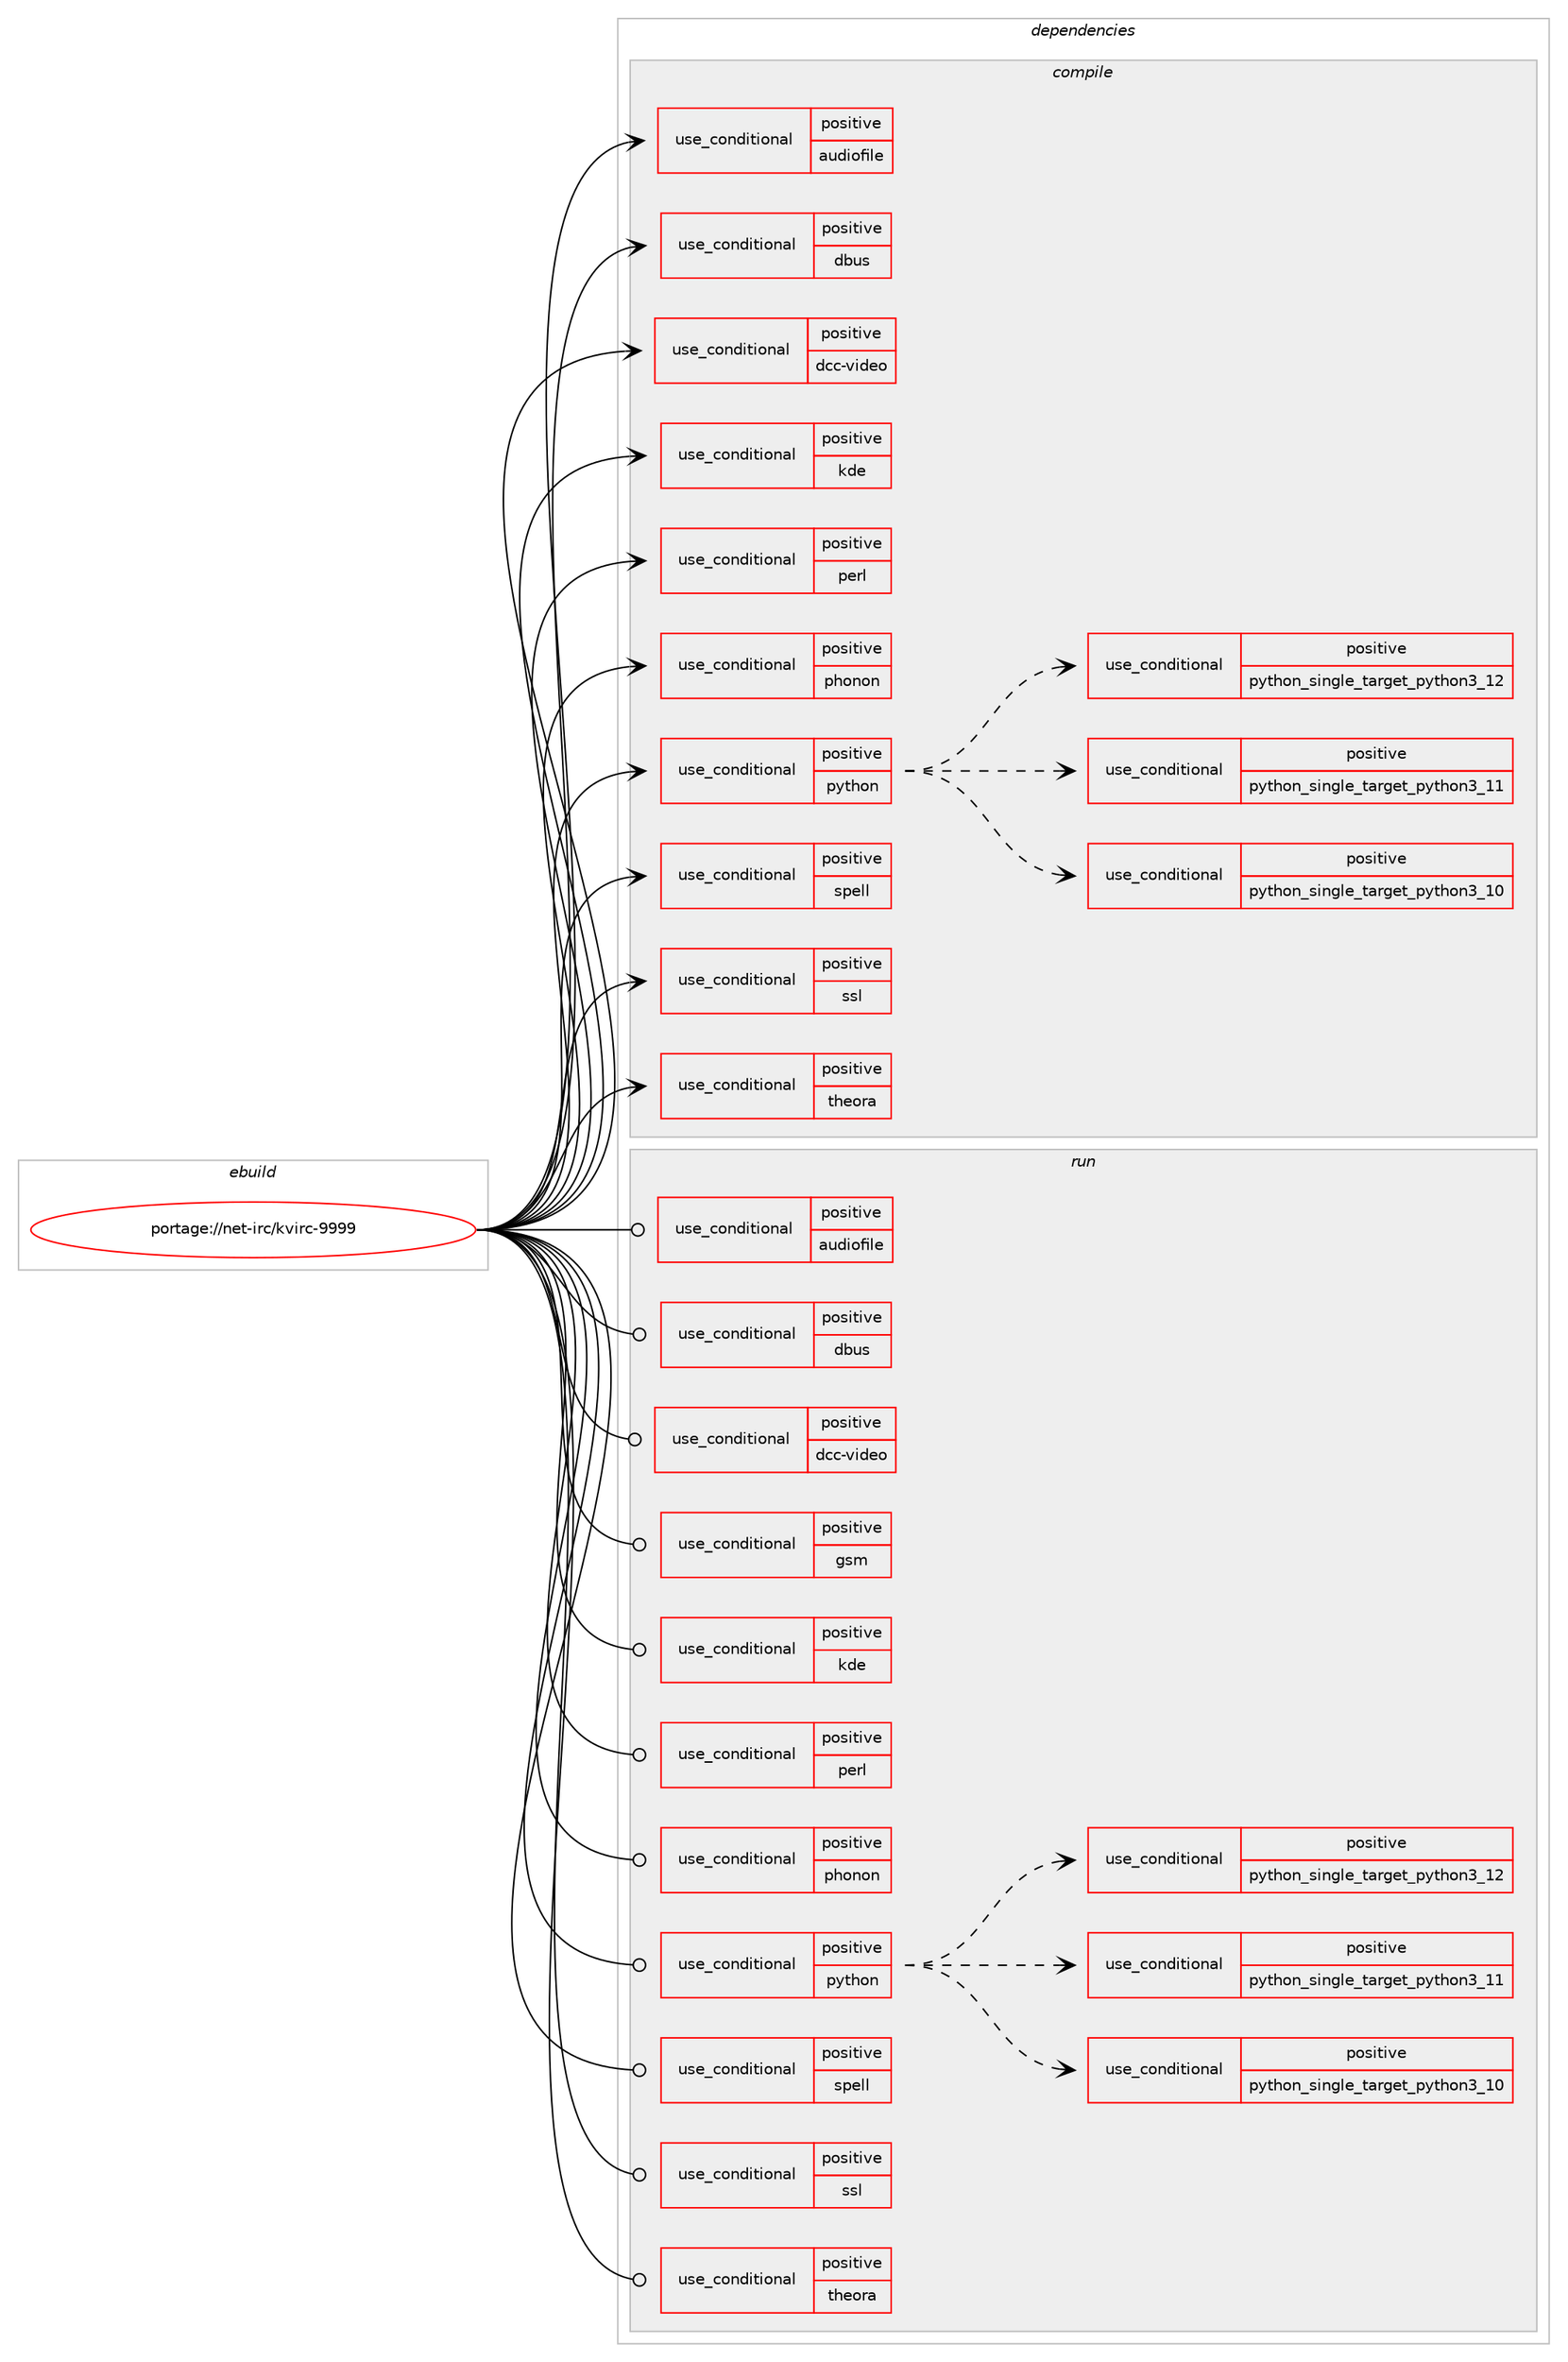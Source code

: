 digraph prolog {

# *************
# Graph options
# *************

newrank=true;
concentrate=true;
compound=true;
graph [rankdir=LR,fontname=Helvetica,fontsize=10,ranksep=1.5];#, ranksep=2.5, nodesep=0.2];
edge  [arrowhead=vee];
node  [fontname=Helvetica,fontsize=10];

# **********
# The ebuild
# **********

subgraph cluster_leftcol {
color=gray;
rank=same;
label=<<i>ebuild</i>>;
id [label="portage://net-irc/kvirc-9999", color=red, width=4, href="../net-irc/kvirc-9999.svg"];
}

# ****************
# The dependencies
# ****************

subgraph cluster_midcol {
color=gray;
label=<<i>dependencies</i>>;
subgraph cluster_compile {
fillcolor="#eeeeee";
style=filled;
label=<<i>compile</i>>;
subgraph cond2728 {
dependency4007 [label=<<TABLE BORDER="0" CELLBORDER="1" CELLSPACING="0" CELLPADDING="4"><TR><TD ROWSPAN="3" CELLPADDING="10">use_conditional</TD></TR><TR><TD>positive</TD></TR><TR><TD>audiofile</TD></TR></TABLE>>, shape=none, color=red];
# *** BEGIN UNKNOWN DEPENDENCY TYPE (TODO) ***
# dependency4007 -> package_dependency(portage://net-irc/kvirc-9999,install,no,media-libs,audiofile,none,[,,],[],[])
# *** END UNKNOWN DEPENDENCY TYPE (TODO) ***

}
id:e -> dependency4007:w [weight=20,style="solid",arrowhead="vee"];
subgraph cond2729 {
dependency4008 [label=<<TABLE BORDER="0" CELLBORDER="1" CELLSPACING="0" CELLPADDING="4"><TR><TD ROWSPAN="3" CELLPADDING="10">use_conditional</TD></TR><TR><TD>positive</TD></TR><TR><TD>dbus</TD></TR></TABLE>>, shape=none, color=red];
# *** BEGIN UNKNOWN DEPENDENCY TYPE (TODO) ***
# dependency4008 -> package_dependency(portage://net-irc/kvirc-9999,install,no,dev-qt,qtdbus,none,[,,],[slot(5)],[])
# *** END UNKNOWN DEPENDENCY TYPE (TODO) ***

}
id:e -> dependency4008:w [weight=20,style="solid",arrowhead="vee"];
subgraph cond2730 {
dependency4009 [label=<<TABLE BORDER="0" CELLBORDER="1" CELLSPACING="0" CELLPADDING="4"><TR><TD ROWSPAN="3" CELLPADDING="10">use_conditional</TD></TR><TR><TD>positive</TD></TR><TR><TD>dcc-video</TD></TR></TABLE>>, shape=none, color=red];
# *** BEGIN UNKNOWN DEPENDENCY TYPE (TODO) ***
# dependency4009 -> package_dependency(portage://net-irc/kvirc-9999,install,no,dev-qt,qtmultimedia,none,[,,],[slot(5)],[use(enable(widgets),none)])
# *** END UNKNOWN DEPENDENCY TYPE (TODO) ***

}
id:e -> dependency4009:w [weight=20,style="solid",arrowhead="vee"];
subgraph cond2731 {
dependency4010 [label=<<TABLE BORDER="0" CELLBORDER="1" CELLSPACING="0" CELLPADDING="4"><TR><TD ROWSPAN="3" CELLPADDING="10">use_conditional</TD></TR><TR><TD>positive</TD></TR><TR><TD>kde</TD></TR></TABLE>>, shape=none, color=red];
# *** BEGIN UNKNOWN DEPENDENCY TYPE (TODO) ***
# dependency4010 -> package_dependency(portage://net-irc/kvirc-9999,install,no,kde-frameworks,kcoreaddons,none,[,,],[slot(5)],[])
# *** END UNKNOWN DEPENDENCY TYPE (TODO) ***

# *** BEGIN UNKNOWN DEPENDENCY TYPE (TODO) ***
# dependency4010 -> package_dependency(portage://net-irc/kvirc-9999,install,no,kde-frameworks,ki18n,none,[,,],[slot(5)],[])
# *** END UNKNOWN DEPENDENCY TYPE (TODO) ***

# *** BEGIN UNKNOWN DEPENDENCY TYPE (TODO) ***
# dependency4010 -> package_dependency(portage://net-irc/kvirc-9999,install,no,kde-frameworks,knotifications,none,[,,],[slot(5)],[])
# *** END UNKNOWN DEPENDENCY TYPE (TODO) ***

# *** BEGIN UNKNOWN DEPENDENCY TYPE (TODO) ***
# dependency4010 -> package_dependency(portage://net-irc/kvirc-9999,install,no,kde-frameworks,kservice,none,[,,],[slot(5)],[])
# *** END UNKNOWN DEPENDENCY TYPE (TODO) ***

# *** BEGIN UNKNOWN DEPENDENCY TYPE (TODO) ***
# dependency4010 -> package_dependency(portage://net-irc/kvirc-9999,install,no,kde-frameworks,kwindowsystem,none,[,,],[slot(5)],[])
# *** END UNKNOWN DEPENDENCY TYPE (TODO) ***

# *** BEGIN UNKNOWN DEPENDENCY TYPE (TODO) ***
# dependency4010 -> package_dependency(portage://net-irc/kvirc-9999,install,no,kde-frameworks,kxmlgui,none,[,,],[slot(5)],[])
# *** END UNKNOWN DEPENDENCY TYPE (TODO) ***

}
id:e -> dependency4010:w [weight=20,style="solid",arrowhead="vee"];
subgraph cond2732 {
dependency4011 [label=<<TABLE BORDER="0" CELLBORDER="1" CELLSPACING="0" CELLPADDING="4"><TR><TD ROWSPAN="3" CELLPADDING="10">use_conditional</TD></TR><TR><TD>positive</TD></TR><TR><TD>perl</TD></TR></TABLE>>, shape=none, color=red];
# *** BEGIN UNKNOWN DEPENDENCY TYPE (TODO) ***
# dependency4011 -> package_dependency(portage://net-irc/kvirc-9999,install,no,dev-lang,perl,none,[,,],[slot(0),equal],[])
# *** END UNKNOWN DEPENDENCY TYPE (TODO) ***

}
id:e -> dependency4011:w [weight=20,style="solid",arrowhead="vee"];
subgraph cond2733 {
dependency4012 [label=<<TABLE BORDER="0" CELLBORDER="1" CELLSPACING="0" CELLPADDING="4"><TR><TD ROWSPAN="3" CELLPADDING="10">use_conditional</TD></TR><TR><TD>positive</TD></TR><TR><TD>phonon</TD></TR></TABLE>>, shape=none, color=red];
# *** BEGIN UNKNOWN DEPENDENCY TYPE (TODO) ***
# dependency4012 -> package_dependency(portage://net-irc/kvirc-9999,install,no,media-libs,phonon,none,[,,],[],[use(enable(qt5),positive)])
# *** END UNKNOWN DEPENDENCY TYPE (TODO) ***

}
id:e -> dependency4012:w [weight=20,style="solid",arrowhead="vee"];
subgraph cond2734 {
dependency4013 [label=<<TABLE BORDER="0" CELLBORDER="1" CELLSPACING="0" CELLPADDING="4"><TR><TD ROWSPAN="3" CELLPADDING="10">use_conditional</TD></TR><TR><TD>positive</TD></TR><TR><TD>python</TD></TR></TABLE>>, shape=none, color=red];
subgraph cond2735 {
dependency4014 [label=<<TABLE BORDER="0" CELLBORDER="1" CELLSPACING="0" CELLPADDING="4"><TR><TD ROWSPAN="3" CELLPADDING="10">use_conditional</TD></TR><TR><TD>positive</TD></TR><TR><TD>python_single_target_python3_10</TD></TR></TABLE>>, shape=none, color=red];
# *** BEGIN UNKNOWN DEPENDENCY TYPE (TODO) ***
# dependency4014 -> package_dependency(portage://net-irc/kvirc-9999,install,no,dev-lang,python,none,[,,],[slot(3.10)],[])
# *** END UNKNOWN DEPENDENCY TYPE (TODO) ***

}
dependency4013:e -> dependency4014:w [weight=20,style="dashed",arrowhead="vee"];
subgraph cond2736 {
dependency4015 [label=<<TABLE BORDER="0" CELLBORDER="1" CELLSPACING="0" CELLPADDING="4"><TR><TD ROWSPAN="3" CELLPADDING="10">use_conditional</TD></TR><TR><TD>positive</TD></TR><TR><TD>python_single_target_python3_11</TD></TR></TABLE>>, shape=none, color=red];
# *** BEGIN UNKNOWN DEPENDENCY TYPE (TODO) ***
# dependency4015 -> package_dependency(portage://net-irc/kvirc-9999,install,no,dev-lang,python,none,[,,],[slot(3.11)],[])
# *** END UNKNOWN DEPENDENCY TYPE (TODO) ***

}
dependency4013:e -> dependency4015:w [weight=20,style="dashed",arrowhead="vee"];
subgraph cond2737 {
dependency4016 [label=<<TABLE BORDER="0" CELLBORDER="1" CELLSPACING="0" CELLPADDING="4"><TR><TD ROWSPAN="3" CELLPADDING="10">use_conditional</TD></TR><TR><TD>positive</TD></TR><TR><TD>python_single_target_python3_12</TD></TR></TABLE>>, shape=none, color=red];
# *** BEGIN UNKNOWN DEPENDENCY TYPE (TODO) ***
# dependency4016 -> package_dependency(portage://net-irc/kvirc-9999,install,no,dev-lang,python,none,[,,],[slot(3.12)],[])
# *** END UNKNOWN DEPENDENCY TYPE (TODO) ***

}
dependency4013:e -> dependency4016:w [weight=20,style="dashed",arrowhead="vee"];
}
id:e -> dependency4013:w [weight=20,style="solid",arrowhead="vee"];
subgraph cond2738 {
dependency4017 [label=<<TABLE BORDER="0" CELLBORDER="1" CELLSPACING="0" CELLPADDING="4"><TR><TD ROWSPAN="3" CELLPADDING="10">use_conditional</TD></TR><TR><TD>positive</TD></TR><TR><TD>spell</TD></TR></TABLE>>, shape=none, color=red];
# *** BEGIN UNKNOWN DEPENDENCY TYPE (TODO) ***
# dependency4017 -> package_dependency(portage://net-irc/kvirc-9999,install,no,app-text,enchant,none,[,,],[slot(2)],[])
# *** END UNKNOWN DEPENDENCY TYPE (TODO) ***

}
id:e -> dependency4017:w [weight=20,style="solid",arrowhead="vee"];
subgraph cond2739 {
dependency4018 [label=<<TABLE BORDER="0" CELLBORDER="1" CELLSPACING="0" CELLPADDING="4"><TR><TD ROWSPAN="3" CELLPADDING="10">use_conditional</TD></TR><TR><TD>positive</TD></TR><TR><TD>ssl</TD></TR></TABLE>>, shape=none, color=red];
# *** BEGIN UNKNOWN DEPENDENCY TYPE (TODO) ***
# dependency4018 -> package_dependency(portage://net-irc/kvirc-9999,install,no,dev-libs,openssl,none,[,,],[slot(0),equal],[])
# *** END UNKNOWN DEPENDENCY TYPE (TODO) ***

}
id:e -> dependency4018:w [weight=20,style="solid",arrowhead="vee"];
subgraph cond2740 {
dependency4019 [label=<<TABLE BORDER="0" CELLBORDER="1" CELLSPACING="0" CELLPADDING="4"><TR><TD ROWSPAN="3" CELLPADDING="10">use_conditional</TD></TR><TR><TD>positive</TD></TR><TR><TD>theora</TD></TR></TABLE>>, shape=none, color=red];
# *** BEGIN UNKNOWN DEPENDENCY TYPE (TODO) ***
# dependency4019 -> package_dependency(portage://net-irc/kvirc-9999,install,no,media-libs,libogg,none,[,,],[],[])
# *** END UNKNOWN DEPENDENCY TYPE (TODO) ***

# *** BEGIN UNKNOWN DEPENDENCY TYPE (TODO) ***
# dependency4019 -> package_dependency(portage://net-irc/kvirc-9999,install,no,media-libs,libtheora,none,[,,],[],[])
# *** END UNKNOWN DEPENDENCY TYPE (TODO) ***

# *** BEGIN UNKNOWN DEPENDENCY TYPE (TODO) ***
# dependency4019 -> package_dependency(portage://net-irc/kvirc-9999,install,no,media-libs,libvorbis,none,[,,],[],[])
# *** END UNKNOWN DEPENDENCY TYPE (TODO) ***

}
id:e -> dependency4019:w [weight=20,style="solid",arrowhead="vee"];
# *** BEGIN UNKNOWN DEPENDENCY TYPE (TODO) ***
# id -> package_dependency(portage://net-irc/kvirc-9999,install,no,dev-qt,qtcore,none,[,,],[slot(5)],[])
# *** END UNKNOWN DEPENDENCY TYPE (TODO) ***

# *** BEGIN UNKNOWN DEPENDENCY TYPE (TODO) ***
# id -> package_dependency(portage://net-irc/kvirc-9999,install,no,dev-qt,qtgui,none,[,,],[slot(5)],[])
# *** END UNKNOWN DEPENDENCY TYPE (TODO) ***

# *** BEGIN UNKNOWN DEPENDENCY TYPE (TODO) ***
# id -> package_dependency(portage://net-irc/kvirc-9999,install,no,dev-qt,qtmultimedia,none,[,,],[slot(5)],[])
# *** END UNKNOWN DEPENDENCY TYPE (TODO) ***

# *** BEGIN UNKNOWN DEPENDENCY TYPE (TODO) ***
# id -> package_dependency(portage://net-irc/kvirc-9999,install,no,dev-qt,qtnetwork,none,[,,],[slot(5)],[])
# *** END UNKNOWN DEPENDENCY TYPE (TODO) ***

# *** BEGIN UNKNOWN DEPENDENCY TYPE (TODO) ***
# id -> package_dependency(portage://net-irc/kvirc-9999,install,no,dev-qt,qtprintsupport,none,[,,],[slot(5)],[])
# *** END UNKNOWN DEPENDENCY TYPE (TODO) ***

# *** BEGIN UNKNOWN DEPENDENCY TYPE (TODO) ***
# id -> package_dependency(portage://net-irc/kvirc-9999,install,no,dev-qt,qtsql,none,[,,],[slot(5)],[])
# *** END UNKNOWN DEPENDENCY TYPE (TODO) ***

# *** BEGIN UNKNOWN DEPENDENCY TYPE (TODO) ***
# id -> package_dependency(portage://net-irc/kvirc-9999,install,no,dev-qt,qtwidgets,none,[,,],[slot(5)],[])
# *** END UNKNOWN DEPENDENCY TYPE (TODO) ***

# *** BEGIN UNKNOWN DEPENDENCY TYPE (TODO) ***
# id -> package_dependency(portage://net-irc/kvirc-9999,install,no,dev-qt,qtx11extras,none,[,,],[slot(5)],[])
# *** END UNKNOWN DEPENDENCY TYPE (TODO) ***

# *** BEGIN UNKNOWN DEPENDENCY TYPE (TODO) ***
# id -> package_dependency(portage://net-irc/kvirc-9999,install,no,dev-qt,qtxml,none,[,,],[slot(5)],[])
# *** END UNKNOWN DEPENDENCY TYPE (TODO) ***

# *** BEGIN UNKNOWN DEPENDENCY TYPE (TODO) ***
# id -> package_dependency(portage://net-irc/kvirc-9999,install,no,sys-libs,zlib,none,[,,],[slot(0),equal],[])
# *** END UNKNOWN DEPENDENCY TYPE (TODO) ***

# *** BEGIN UNKNOWN DEPENDENCY TYPE (TODO) ***
# id -> package_dependency(portage://net-irc/kvirc-9999,install,no,x11-libs,libX11,none,[,,],[],[])
# *** END UNKNOWN DEPENDENCY TYPE (TODO) ***

# *** BEGIN UNKNOWN DEPENDENCY TYPE (TODO) ***
# id -> package_dependency(portage://net-irc/kvirc-9999,install,no,x11-libs,libXScrnSaver,none,[,,],[],[])
# *** END UNKNOWN DEPENDENCY TYPE (TODO) ***

}
subgraph cluster_compileandrun {
fillcolor="#eeeeee";
style=filled;
label=<<i>compile and run</i>>;
}
subgraph cluster_run {
fillcolor="#eeeeee";
style=filled;
label=<<i>run</i>>;
subgraph cond2741 {
dependency4020 [label=<<TABLE BORDER="0" CELLBORDER="1" CELLSPACING="0" CELLPADDING="4"><TR><TD ROWSPAN="3" CELLPADDING="10">use_conditional</TD></TR><TR><TD>positive</TD></TR><TR><TD>audiofile</TD></TR></TABLE>>, shape=none, color=red];
# *** BEGIN UNKNOWN DEPENDENCY TYPE (TODO) ***
# dependency4020 -> package_dependency(portage://net-irc/kvirc-9999,run,no,media-libs,audiofile,none,[,,],[],[])
# *** END UNKNOWN DEPENDENCY TYPE (TODO) ***

}
id:e -> dependency4020:w [weight=20,style="solid",arrowhead="odot"];
subgraph cond2742 {
dependency4021 [label=<<TABLE BORDER="0" CELLBORDER="1" CELLSPACING="0" CELLPADDING="4"><TR><TD ROWSPAN="3" CELLPADDING="10">use_conditional</TD></TR><TR><TD>positive</TD></TR><TR><TD>dbus</TD></TR></TABLE>>, shape=none, color=red];
# *** BEGIN UNKNOWN DEPENDENCY TYPE (TODO) ***
# dependency4021 -> package_dependency(portage://net-irc/kvirc-9999,run,no,dev-qt,qtdbus,none,[,,],[slot(5)],[])
# *** END UNKNOWN DEPENDENCY TYPE (TODO) ***

}
id:e -> dependency4021:w [weight=20,style="solid",arrowhead="odot"];
subgraph cond2743 {
dependency4022 [label=<<TABLE BORDER="0" CELLBORDER="1" CELLSPACING="0" CELLPADDING="4"><TR><TD ROWSPAN="3" CELLPADDING="10">use_conditional</TD></TR><TR><TD>positive</TD></TR><TR><TD>dcc-video</TD></TR></TABLE>>, shape=none, color=red];
# *** BEGIN UNKNOWN DEPENDENCY TYPE (TODO) ***
# dependency4022 -> package_dependency(portage://net-irc/kvirc-9999,run,no,dev-qt,qtmultimedia,none,[,,],[slot(5)],[use(enable(widgets),none)])
# *** END UNKNOWN DEPENDENCY TYPE (TODO) ***

}
id:e -> dependency4022:w [weight=20,style="solid",arrowhead="odot"];
subgraph cond2744 {
dependency4023 [label=<<TABLE BORDER="0" CELLBORDER="1" CELLSPACING="0" CELLPADDING="4"><TR><TD ROWSPAN="3" CELLPADDING="10">use_conditional</TD></TR><TR><TD>positive</TD></TR><TR><TD>gsm</TD></TR></TABLE>>, shape=none, color=red];
# *** BEGIN UNKNOWN DEPENDENCY TYPE (TODO) ***
# dependency4023 -> package_dependency(portage://net-irc/kvirc-9999,run,no,media-sound,gsm,none,[,,],[],[])
# *** END UNKNOWN DEPENDENCY TYPE (TODO) ***

}
id:e -> dependency4023:w [weight=20,style="solid",arrowhead="odot"];
subgraph cond2745 {
dependency4024 [label=<<TABLE BORDER="0" CELLBORDER="1" CELLSPACING="0" CELLPADDING="4"><TR><TD ROWSPAN="3" CELLPADDING="10">use_conditional</TD></TR><TR><TD>positive</TD></TR><TR><TD>kde</TD></TR></TABLE>>, shape=none, color=red];
# *** BEGIN UNKNOWN DEPENDENCY TYPE (TODO) ***
# dependency4024 -> package_dependency(portage://net-irc/kvirc-9999,run,no,kde-frameworks,kcoreaddons,none,[,,],[slot(5)],[])
# *** END UNKNOWN DEPENDENCY TYPE (TODO) ***

# *** BEGIN UNKNOWN DEPENDENCY TYPE (TODO) ***
# dependency4024 -> package_dependency(portage://net-irc/kvirc-9999,run,no,kde-frameworks,ki18n,none,[,,],[slot(5)],[])
# *** END UNKNOWN DEPENDENCY TYPE (TODO) ***

# *** BEGIN UNKNOWN DEPENDENCY TYPE (TODO) ***
# dependency4024 -> package_dependency(portage://net-irc/kvirc-9999,run,no,kde-frameworks,knotifications,none,[,,],[slot(5)],[])
# *** END UNKNOWN DEPENDENCY TYPE (TODO) ***

# *** BEGIN UNKNOWN DEPENDENCY TYPE (TODO) ***
# dependency4024 -> package_dependency(portage://net-irc/kvirc-9999,run,no,kde-frameworks,kservice,none,[,,],[slot(5)],[])
# *** END UNKNOWN DEPENDENCY TYPE (TODO) ***

# *** BEGIN UNKNOWN DEPENDENCY TYPE (TODO) ***
# dependency4024 -> package_dependency(portage://net-irc/kvirc-9999,run,no,kde-frameworks,kwindowsystem,none,[,,],[slot(5)],[])
# *** END UNKNOWN DEPENDENCY TYPE (TODO) ***

# *** BEGIN UNKNOWN DEPENDENCY TYPE (TODO) ***
# dependency4024 -> package_dependency(portage://net-irc/kvirc-9999,run,no,kde-frameworks,kxmlgui,none,[,,],[slot(5)],[])
# *** END UNKNOWN DEPENDENCY TYPE (TODO) ***

}
id:e -> dependency4024:w [weight=20,style="solid",arrowhead="odot"];
subgraph cond2746 {
dependency4025 [label=<<TABLE BORDER="0" CELLBORDER="1" CELLSPACING="0" CELLPADDING="4"><TR><TD ROWSPAN="3" CELLPADDING="10">use_conditional</TD></TR><TR><TD>positive</TD></TR><TR><TD>perl</TD></TR></TABLE>>, shape=none, color=red];
# *** BEGIN UNKNOWN DEPENDENCY TYPE (TODO) ***
# dependency4025 -> package_dependency(portage://net-irc/kvirc-9999,run,no,dev-lang,perl,none,[,,],[slot(0),equal],[])
# *** END UNKNOWN DEPENDENCY TYPE (TODO) ***

}
id:e -> dependency4025:w [weight=20,style="solid",arrowhead="odot"];
subgraph cond2747 {
dependency4026 [label=<<TABLE BORDER="0" CELLBORDER="1" CELLSPACING="0" CELLPADDING="4"><TR><TD ROWSPAN="3" CELLPADDING="10">use_conditional</TD></TR><TR><TD>positive</TD></TR><TR><TD>phonon</TD></TR></TABLE>>, shape=none, color=red];
# *** BEGIN UNKNOWN DEPENDENCY TYPE (TODO) ***
# dependency4026 -> package_dependency(portage://net-irc/kvirc-9999,run,no,media-libs,phonon,none,[,,],[],[use(enable(qt5),positive)])
# *** END UNKNOWN DEPENDENCY TYPE (TODO) ***

}
id:e -> dependency4026:w [weight=20,style="solid",arrowhead="odot"];
subgraph cond2748 {
dependency4027 [label=<<TABLE BORDER="0" CELLBORDER="1" CELLSPACING="0" CELLPADDING="4"><TR><TD ROWSPAN="3" CELLPADDING="10">use_conditional</TD></TR><TR><TD>positive</TD></TR><TR><TD>python</TD></TR></TABLE>>, shape=none, color=red];
subgraph cond2749 {
dependency4028 [label=<<TABLE BORDER="0" CELLBORDER="1" CELLSPACING="0" CELLPADDING="4"><TR><TD ROWSPAN="3" CELLPADDING="10">use_conditional</TD></TR><TR><TD>positive</TD></TR><TR><TD>python_single_target_python3_10</TD></TR></TABLE>>, shape=none, color=red];
# *** BEGIN UNKNOWN DEPENDENCY TYPE (TODO) ***
# dependency4028 -> package_dependency(portage://net-irc/kvirc-9999,run,no,dev-lang,python,none,[,,],[slot(3.10)],[])
# *** END UNKNOWN DEPENDENCY TYPE (TODO) ***

}
dependency4027:e -> dependency4028:w [weight=20,style="dashed",arrowhead="vee"];
subgraph cond2750 {
dependency4029 [label=<<TABLE BORDER="0" CELLBORDER="1" CELLSPACING="0" CELLPADDING="4"><TR><TD ROWSPAN="3" CELLPADDING="10">use_conditional</TD></TR><TR><TD>positive</TD></TR><TR><TD>python_single_target_python3_11</TD></TR></TABLE>>, shape=none, color=red];
# *** BEGIN UNKNOWN DEPENDENCY TYPE (TODO) ***
# dependency4029 -> package_dependency(portage://net-irc/kvirc-9999,run,no,dev-lang,python,none,[,,],[slot(3.11)],[])
# *** END UNKNOWN DEPENDENCY TYPE (TODO) ***

}
dependency4027:e -> dependency4029:w [weight=20,style="dashed",arrowhead="vee"];
subgraph cond2751 {
dependency4030 [label=<<TABLE BORDER="0" CELLBORDER="1" CELLSPACING="0" CELLPADDING="4"><TR><TD ROWSPAN="3" CELLPADDING="10">use_conditional</TD></TR><TR><TD>positive</TD></TR><TR><TD>python_single_target_python3_12</TD></TR></TABLE>>, shape=none, color=red];
# *** BEGIN UNKNOWN DEPENDENCY TYPE (TODO) ***
# dependency4030 -> package_dependency(portage://net-irc/kvirc-9999,run,no,dev-lang,python,none,[,,],[slot(3.12)],[])
# *** END UNKNOWN DEPENDENCY TYPE (TODO) ***

}
dependency4027:e -> dependency4030:w [weight=20,style="dashed",arrowhead="vee"];
}
id:e -> dependency4027:w [weight=20,style="solid",arrowhead="odot"];
subgraph cond2752 {
dependency4031 [label=<<TABLE BORDER="0" CELLBORDER="1" CELLSPACING="0" CELLPADDING="4"><TR><TD ROWSPAN="3" CELLPADDING="10">use_conditional</TD></TR><TR><TD>positive</TD></TR><TR><TD>spell</TD></TR></TABLE>>, shape=none, color=red];
# *** BEGIN UNKNOWN DEPENDENCY TYPE (TODO) ***
# dependency4031 -> package_dependency(portage://net-irc/kvirc-9999,run,no,app-text,enchant,none,[,,],[slot(2)],[])
# *** END UNKNOWN DEPENDENCY TYPE (TODO) ***

}
id:e -> dependency4031:w [weight=20,style="solid",arrowhead="odot"];
subgraph cond2753 {
dependency4032 [label=<<TABLE BORDER="0" CELLBORDER="1" CELLSPACING="0" CELLPADDING="4"><TR><TD ROWSPAN="3" CELLPADDING="10">use_conditional</TD></TR><TR><TD>positive</TD></TR><TR><TD>ssl</TD></TR></TABLE>>, shape=none, color=red];
# *** BEGIN UNKNOWN DEPENDENCY TYPE (TODO) ***
# dependency4032 -> package_dependency(portage://net-irc/kvirc-9999,run,no,dev-libs,openssl,none,[,,],[slot(0),equal],[])
# *** END UNKNOWN DEPENDENCY TYPE (TODO) ***

}
id:e -> dependency4032:w [weight=20,style="solid",arrowhead="odot"];
subgraph cond2754 {
dependency4033 [label=<<TABLE BORDER="0" CELLBORDER="1" CELLSPACING="0" CELLPADDING="4"><TR><TD ROWSPAN="3" CELLPADDING="10">use_conditional</TD></TR><TR><TD>positive</TD></TR><TR><TD>theora</TD></TR></TABLE>>, shape=none, color=red];
# *** BEGIN UNKNOWN DEPENDENCY TYPE (TODO) ***
# dependency4033 -> package_dependency(portage://net-irc/kvirc-9999,run,no,media-libs,libogg,none,[,,],[],[])
# *** END UNKNOWN DEPENDENCY TYPE (TODO) ***

# *** BEGIN UNKNOWN DEPENDENCY TYPE (TODO) ***
# dependency4033 -> package_dependency(portage://net-irc/kvirc-9999,run,no,media-libs,libtheora,none,[,,],[],[])
# *** END UNKNOWN DEPENDENCY TYPE (TODO) ***

# *** BEGIN UNKNOWN DEPENDENCY TYPE (TODO) ***
# dependency4033 -> package_dependency(portage://net-irc/kvirc-9999,run,no,media-libs,libvorbis,none,[,,],[],[])
# *** END UNKNOWN DEPENDENCY TYPE (TODO) ***

}
id:e -> dependency4033:w [weight=20,style="solid",arrowhead="odot"];
# *** BEGIN UNKNOWN DEPENDENCY TYPE (TODO) ***
# id -> package_dependency(portage://net-irc/kvirc-9999,run,no,dev-qt,qtcore,none,[,,],[slot(5)],[])
# *** END UNKNOWN DEPENDENCY TYPE (TODO) ***

# *** BEGIN UNKNOWN DEPENDENCY TYPE (TODO) ***
# id -> package_dependency(portage://net-irc/kvirc-9999,run,no,dev-qt,qtgui,none,[,,],[slot(5)],[])
# *** END UNKNOWN DEPENDENCY TYPE (TODO) ***

# *** BEGIN UNKNOWN DEPENDENCY TYPE (TODO) ***
# id -> package_dependency(portage://net-irc/kvirc-9999,run,no,dev-qt,qtmultimedia,none,[,,],[slot(5)],[])
# *** END UNKNOWN DEPENDENCY TYPE (TODO) ***

# *** BEGIN UNKNOWN DEPENDENCY TYPE (TODO) ***
# id -> package_dependency(portage://net-irc/kvirc-9999,run,no,dev-qt,qtnetwork,none,[,,],[slot(5)],[])
# *** END UNKNOWN DEPENDENCY TYPE (TODO) ***

# *** BEGIN UNKNOWN DEPENDENCY TYPE (TODO) ***
# id -> package_dependency(portage://net-irc/kvirc-9999,run,no,dev-qt,qtprintsupport,none,[,,],[slot(5)],[])
# *** END UNKNOWN DEPENDENCY TYPE (TODO) ***

# *** BEGIN UNKNOWN DEPENDENCY TYPE (TODO) ***
# id -> package_dependency(portage://net-irc/kvirc-9999,run,no,dev-qt,qtsql,none,[,,],[slot(5)],[])
# *** END UNKNOWN DEPENDENCY TYPE (TODO) ***

# *** BEGIN UNKNOWN DEPENDENCY TYPE (TODO) ***
# id -> package_dependency(portage://net-irc/kvirc-9999,run,no,dev-qt,qtwidgets,none,[,,],[slot(5)],[])
# *** END UNKNOWN DEPENDENCY TYPE (TODO) ***

# *** BEGIN UNKNOWN DEPENDENCY TYPE (TODO) ***
# id -> package_dependency(portage://net-irc/kvirc-9999,run,no,dev-qt,qtx11extras,none,[,,],[slot(5)],[])
# *** END UNKNOWN DEPENDENCY TYPE (TODO) ***

# *** BEGIN UNKNOWN DEPENDENCY TYPE (TODO) ***
# id -> package_dependency(portage://net-irc/kvirc-9999,run,no,dev-qt,qtxml,none,[,,],[slot(5)],[])
# *** END UNKNOWN DEPENDENCY TYPE (TODO) ***

# *** BEGIN UNKNOWN DEPENDENCY TYPE (TODO) ***
# id -> package_dependency(portage://net-irc/kvirc-9999,run,no,sys-libs,zlib,none,[,,],[slot(0),equal],[])
# *** END UNKNOWN DEPENDENCY TYPE (TODO) ***

# *** BEGIN UNKNOWN DEPENDENCY TYPE (TODO) ***
# id -> package_dependency(portage://net-irc/kvirc-9999,run,no,x11-libs,libX11,none,[,,],[],[])
# *** END UNKNOWN DEPENDENCY TYPE (TODO) ***

# *** BEGIN UNKNOWN DEPENDENCY TYPE (TODO) ***
# id -> package_dependency(portage://net-irc/kvirc-9999,run,no,x11-libs,libXScrnSaver,none,[,,],[],[])
# *** END UNKNOWN DEPENDENCY TYPE (TODO) ***

}
}

# **************
# The candidates
# **************

subgraph cluster_choices {
rank=same;
color=gray;
label=<<i>candidates</i>>;

}

}
